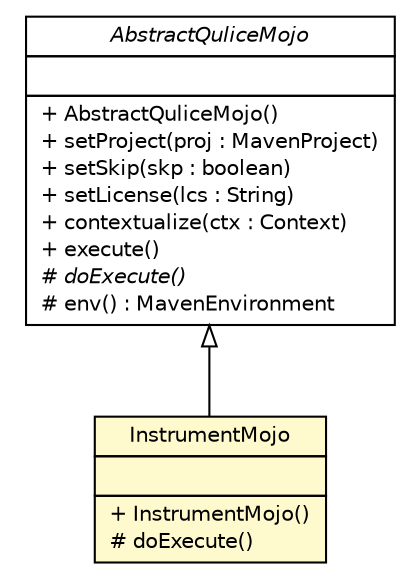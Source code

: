 #!/usr/local/bin/dot
#
# Class diagram 
# Generated by UMLGraph version 5.1 (http://www.umlgraph.org/)
#

digraph G {
	edge [fontname="Helvetica",fontsize=10,labelfontname="Helvetica",labelfontsize=10];
	node [fontname="Helvetica",fontsize=10,shape=plaintext];
	nodesep=0.25;
	ranksep=0.5;
	// com.qulice.maven.InstrumentMojo
	c39 [label=<<table title="com.qulice.maven.InstrumentMojo" border="0" cellborder="1" cellspacing="0" cellpadding="2" port="p" bgcolor="lemonChiffon" href="./InstrumentMojo.html">
		<tr><td><table border="0" cellspacing="0" cellpadding="1">
<tr><td align="center" balign="center"> InstrumentMojo </td></tr>
		</table></td></tr>
		<tr><td><table border="0" cellspacing="0" cellpadding="1">
<tr><td align="left" balign="left">  </td></tr>
		</table></td></tr>
		<tr><td><table border="0" cellspacing="0" cellpadding="1">
<tr><td align="left" balign="left"> + InstrumentMojo() </td></tr>
<tr><td align="left" balign="left"> # doExecute() </td></tr>
		</table></td></tr>
		</table>>, fontname="Helvetica", fontcolor="black", fontsize=10.0];
	// com.qulice.maven.AbstractQuliceMojo
	c42 [label=<<table title="com.qulice.maven.AbstractQuliceMojo" border="0" cellborder="1" cellspacing="0" cellpadding="2" port="p" href="./AbstractQuliceMojo.html">
		<tr><td><table border="0" cellspacing="0" cellpadding="1">
<tr><td align="center" balign="center"><font face="Helvetica-Oblique"> AbstractQuliceMojo </font></td></tr>
		</table></td></tr>
		<tr><td><table border="0" cellspacing="0" cellpadding="1">
<tr><td align="left" balign="left">  </td></tr>
		</table></td></tr>
		<tr><td><table border="0" cellspacing="0" cellpadding="1">
<tr><td align="left" balign="left"> + AbstractQuliceMojo() </td></tr>
<tr><td align="left" balign="left"> + setProject(proj : MavenProject) </td></tr>
<tr><td align="left" balign="left"> + setSkip(skp : boolean) </td></tr>
<tr><td align="left" balign="left"> + setLicense(lcs : String) </td></tr>
<tr><td align="left" balign="left"> + contextualize(ctx : Context) </td></tr>
<tr><td align="left" balign="left"> + execute() </td></tr>
<tr><td align="left" balign="left"><font face="Helvetica-Oblique" point-size="10.0"> # doExecute() </font></td></tr>
<tr><td align="left" balign="left"> # env() : MavenEnvironment </td></tr>
		</table></td></tr>
		</table>>, fontname="Helvetica", fontcolor="black", fontsize=10.0];
	//com.qulice.maven.InstrumentMojo extends com.qulice.maven.AbstractQuliceMojo
	c42:p -> c39:p [dir=back,arrowtail=empty];
}

